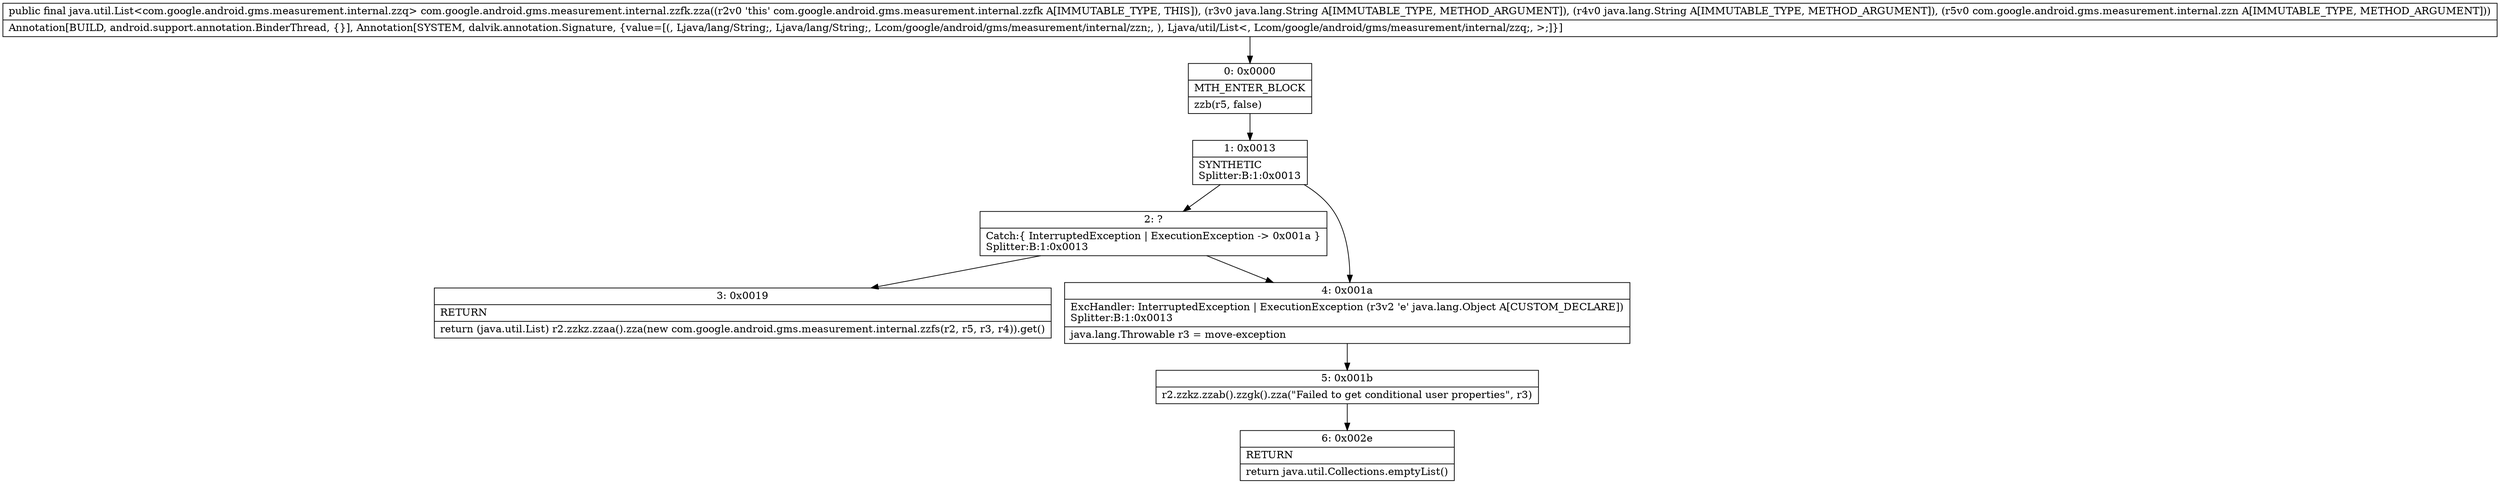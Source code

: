 digraph "CFG forcom.google.android.gms.measurement.internal.zzfk.zza(Ljava\/lang\/String;Ljava\/lang\/String;Lcom\/google\/android\/gms\/measurement\/internal\/zzn;)Ljava\/util\/List;" {
Node_0 [shape=record,label="{0\:\ 0x0000|MTH_ENTER_BLOCK\l|zzb(r5, false)\l}"];
Node_1 [shape=record,label="{1\:\ 0x0013|SYNTHETIC\lSplitter:B:1:0x0013\l}"];
Node_2 [shape=record,label="{2\:\ ?|Catch:\{ InterruptedException \| ExecutionException \-\> 0x001a \}\lSplitter:B:1:0x0013\l}"];
Node_3 [shape=record,label="{3\:\ 0x0019|RETURN\l|return (java.util.List) r2.zzkz.zzaa().zza(new com.google.android.gms.measurement.internal.zzfs(r2, r5, r3, r4)).get()\l}"];
Node_4 [shape=record,label="{4\:\ 0x001a|ExcHandler: InterruptedException \| ExecutionException (r3v2 'e' java.lang.Object A[CUSTOM_DECLARE])\lSplitter:B:1:0x0013\l|java.lang.Throwable r3 = move\-exception\l}"];
Node_5 [shape=record,label="{5\:\ 0x001b|r2.zzkz.zzab().zzgk().zza(\"Failed to get conditional user properties\", r3)\l}"];
Node_6 [shape=record,label="{6\:\ 0x002e|RETURN\l|return java.util.Collections.emptyList()\l}"];
MethodNode[shape=record,label="{public final java.util.List\<com.google.android.gms.measurement.internal.zzq\> com.google.android.gms.measurement.internal.zzfk.zza((r2v0 'this' com.google.android.gms.measurement.internal.zzfk A[IMMUTABLE_TYPE, THIS]), (r3v0 java.lang.String A[IMMUTABLE_TYPE, METHOD_ARGUMENT]), (r4v0 java.lang.String A[IMMUTABLE_TYPE, METHOD_ARGUMENT]), (r5v0 com.google.android.gms.measurement.internal.zzn A[IMMUTABLE_TYPE, METHOD_ARGUMENT]))  | Annotation[BUILD, android.support.annotation.BinderThread, \{\}], Annotation[SYSTEM, dalvik.annotation.Signature, \{value=[(, Ljava\/lang\/String;, Ljava\/lang\/String;, Lcom\/google\/android\/gms\/measurement\/internal\/zzn;, ), Ljava\/util\/List\<, Lcom\/google\/android\/gms\/measurement\/internal\/zzq;, \>;]\}]\l}"];
MethodNode -> Node_0;
Node_0 -> Node_1;
Node_1 -> Node_2;
Node_1 -> Node_4;
Node_2 -> Node_3;
Node_2 -> Node_4;
Node_4 -> Node_5;
Node_5 -> Node_6;
}

